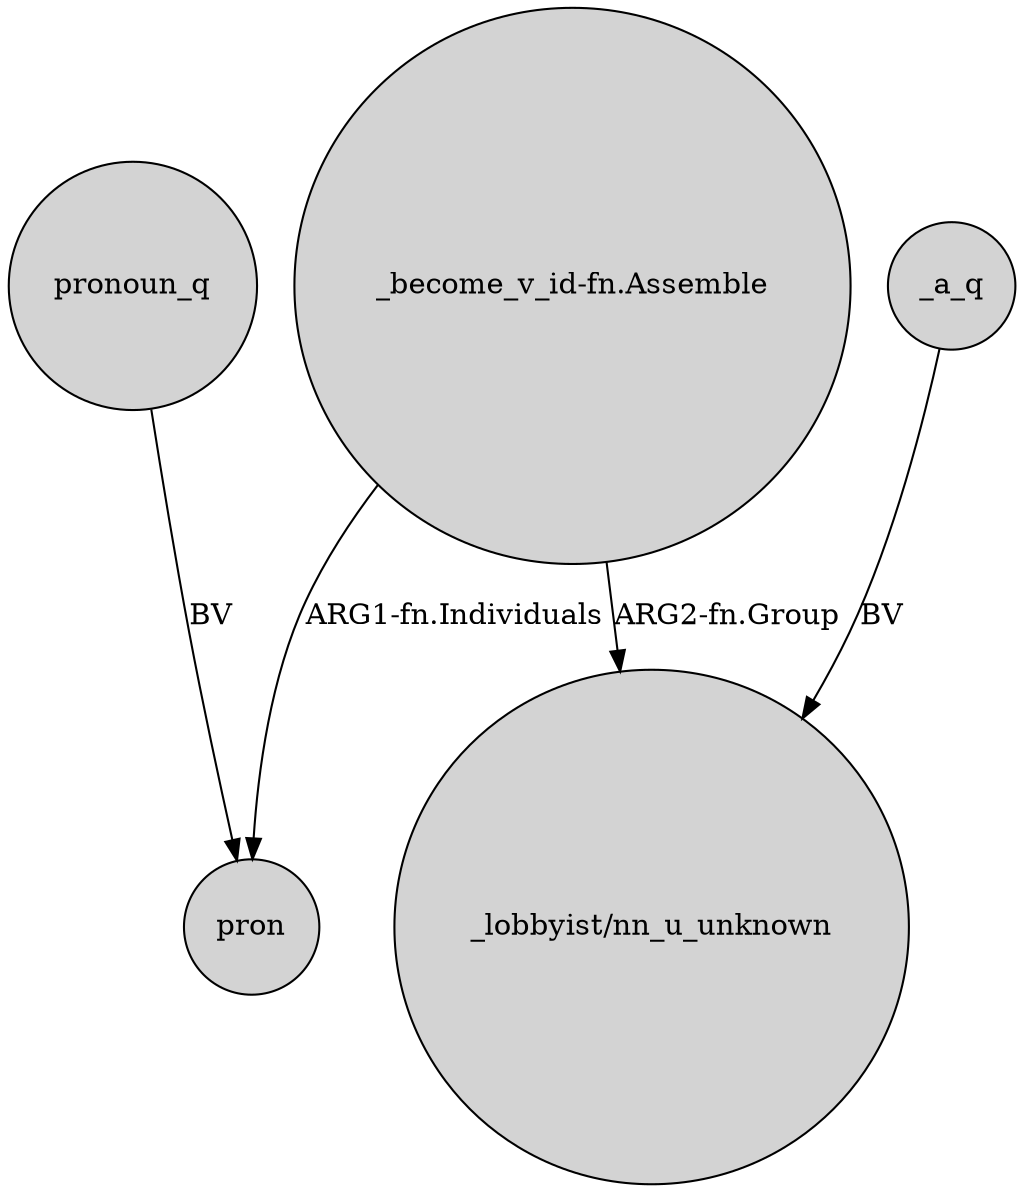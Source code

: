 digraph {
	node [shape=circle style=filled]
	pronoun_q -> pron [label=BV]
	_a_q -> "_lobbyist/nn_u_unknown" [label=BV]
	"_become_v_id-fn.Assemble" -> "_lobbyist/nn_u_unknown" [label="ARG2-fn.Group"]
	"_become_v_id-fn.Assemble" -> pron [label="ARG1-fn.Individuals"]
}

